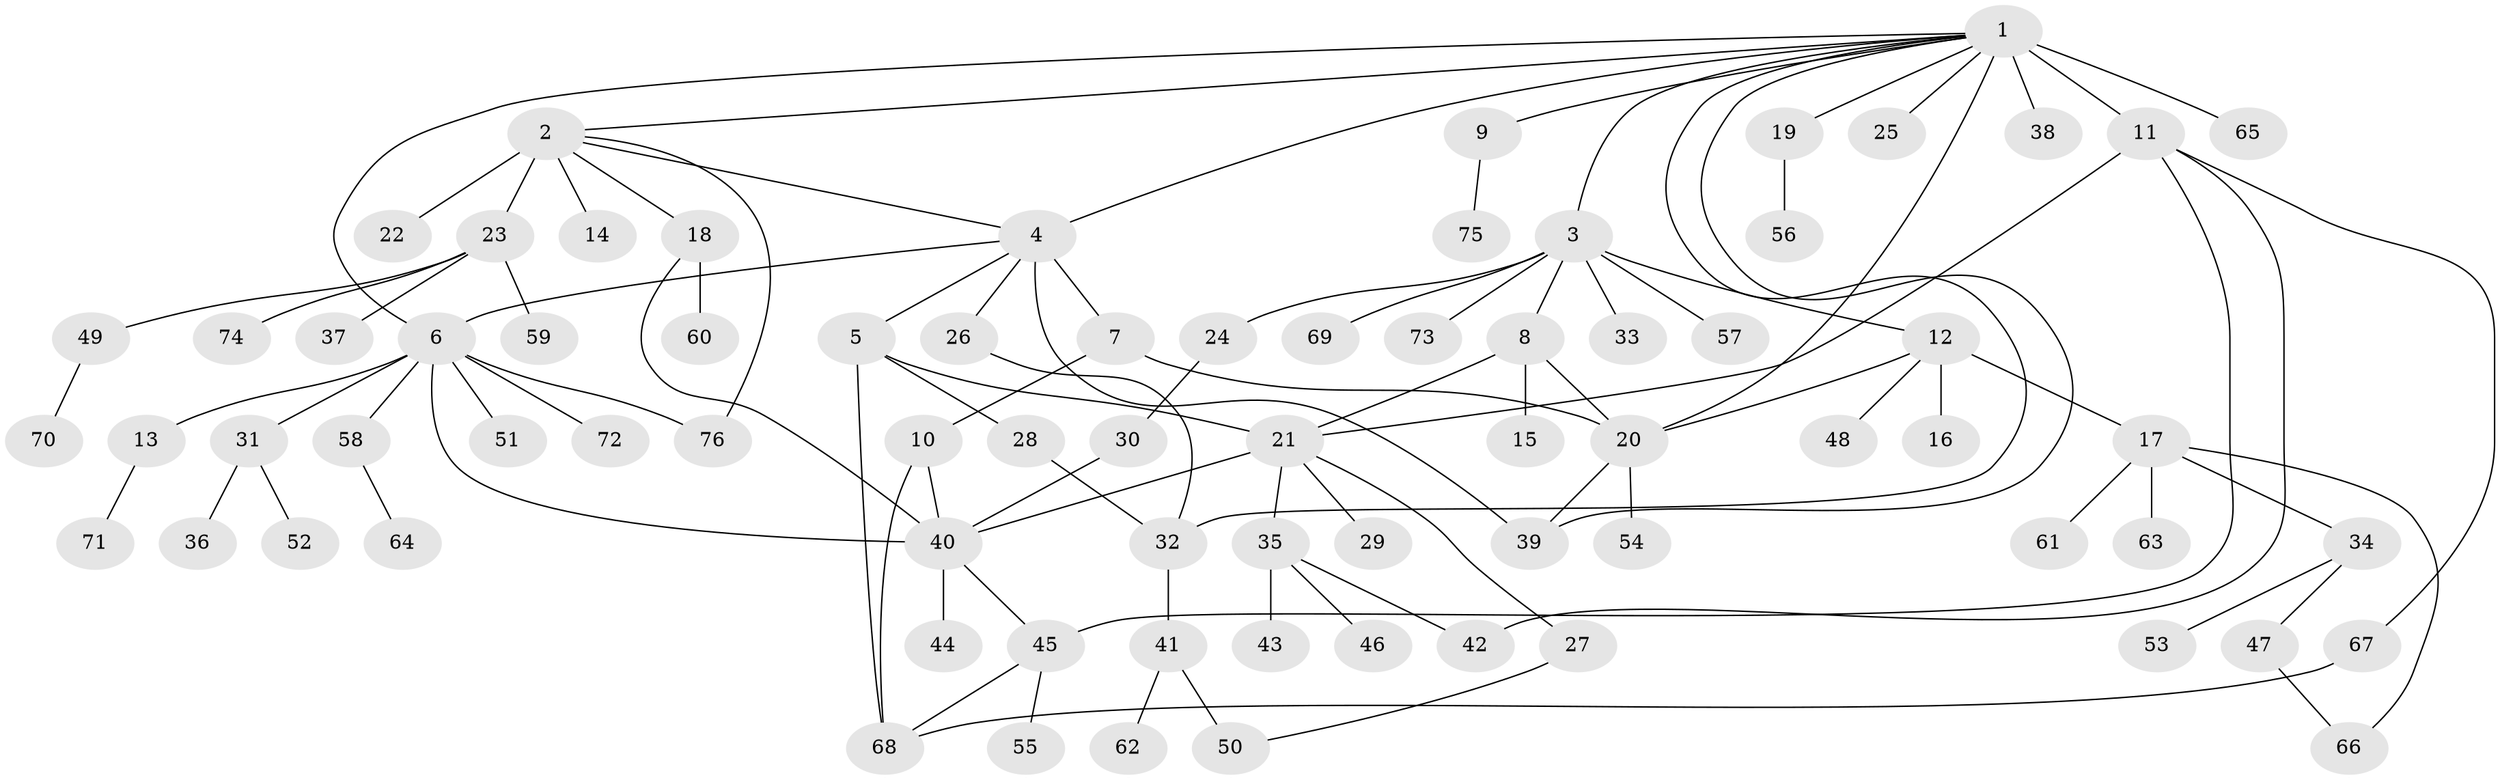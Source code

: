 // original degree distribution, {21: 0.006711409395973154, 13: 0.006711409395973154, 9: 0.013422818791946308, 10: 0.020134228187919462, 4: 0.026845637583892617, 2: 0.20134228187919462, 5: 0.026845637583892617, 3: 0.09395973154362416, 7: 0.013422818791946308, 1: 0.5637583892617449, 6: 0.020134228187919462, 8: 0.006711409395973154}
// Generated by graph-tools (version 1.1) at 2025/35/03/09/25 02:35:48]
// undirected, 76 vertices, 98 edges
graph export_dot {
graph [start="1"]
  node [color=gray90,style=filled];
  1;
  2;
  3;
  4;
  5;
  6;
  7;
  8;
  9;
  10;
  11;
  12;
  13;
  14;
  15;
  16;
  17;
  18;
  19;
  20;
  21;
  22;
  23;
  24;
  25;
  26;
  27;
  28;
  29;
  30;
  31;
  32;
  33;
  34;
  35;
  36;
  37;
  38;
  39;
  40;
  41;
  42;
  43;
  44;
  45;
  46;
  47;
  48;
  49;
  50;
  51;
  52;
  53;
  54;
  55;
  56;
  57;
  58;
  59;
  60;
  61;
  62;
  63;
  64;
  65;
  66;
  67;
  68;
  69;
  70;
  71;
  72;
  73;
  74;
  75;
  76;
  1 -- 2 [weight=1.0];
  1 -- 3 [weight=1.0];
  1 -- 4 [weight=1.0];
  1 -- 6 [weight=1.0];
  1 -- 9 [weight=1.0];
  1 -- 11 [weight=8.0];
  1 -- 19 [weight=1.0];
  1 -- 20 [weight=1.0];
  1 -- 25 [weight=1.0];
  1 -- 32 [weight=1.0];
  1 -- 38 [weight=1.0];
  1 -- 39 [weight=1.0];
  1 -- 65 [weight=1.0];
  2 -- 4 [weight=1.0];
  2 -- 14 [weight=1.0];
  2 -- 18 [weight=1.0];
  2 -- 22 [weight=5.0];
  2 -- 23 [weight=1.0];
  2 -- 76 [weight=2.0];
  3 -- 8 [weight=1.0];
  3 -- 12 [weight=1.0];
  3 -- 24 [weight=1.0];
  3 -- 33 [weight=1.0];
  3 -- 57 [weight=1.0];
  3 -- 69 [weight=1.0];
  3 -- 73 [weight=1.0];
  4 -- 5 [weight=1.0];
  4 -- 6 [weight=1.0];
  4 -- 7 [weight=1.0];
  4 -- 26 [weight=1.0];
  4 -- 39 [weight=3.0];
  5 -- 21 [weight=1.0];
  5 -- 28 [weight=1.0];
  5 -- 68 [weight=1.0];
  6 -- 13 [weight=1.0];
  6 -- 31 [weight=1.0];
  6 -- 40 [weight=1.0];
  6 -- 51 [weight=1.0];
  6 -- 58 [weight=1.0];
  6 -- 72 [weight=1.0];
  6 -- 76 [weight=1.0];
  7 -- 10 [weight=4.0];
  7 -- 20 [weight=1.0];
  8 -- 15 [weight=1.0];
  8 -- 20 [weight=1.0];
  8 -- 21 [weight=1.0];
  9 -- 75 [weight=1.0];
  10 -- 40 [weight=1.0];
  10 -- 68 [weight=1.0];
  11 -- 21 [weight=1.0];
  11 -- 42 [weight=1.0];
  11 -- 45 [weight=1.0];
  11 -- 67 [weight=1.0];
  12 -- 16 [weight=4.0];
  12 -- 17 [weight=1.0];
  12 -- 20 [weight=1.0];
  12 -- 48 [weight=1.0];
  13 -- 71 [weight=1.0];
  17 -- 34 [weight=1.0];
  17 -- 61 [weight=1.0];
  17 -- 63 [weight=1.0];
  17 -- 66 [weight=1.0];
  18 -- 40 [weight=1.0];
  18 -- 60 [weight=1.0];
  19 -- 56 [weight=1.0];
  20 -- 39 [weight=1.0];
  20 -- 54 [weight=1.0];
  21 -- 27 [weight=1.0];
  21 -- 29 [weight=1.0];
  21 -- 35 [weight=1.0];
  21 -- 40 [weight=1.0];
  23 -- 37 [weight=1.0];
  23 -- 49 [weight=1.0];
  23 -- 59 [weight=1.0];
  23 -- 74 [weight=1.0];
  24 -- 30 [weight=3.0];
  26 -- 32 [weight=1.0];
  27 -- 50 [weight=1.0];
  28 -- 32 [weight=1.0];
  30 -- 40 [weight=1.0];
  31 -- 36 [weight=1.0];
  31 -- 52 [weight=1.0];
  32 -- 41 [weight=1.0];
  34 -- 47 [weight=1.0];
  34 -- 53 [weight=1.0];
  35 -- 42 [weight=1.0];
  35 -- 43 [weight=1.0];
  35 -- 46 [weight=1.0];
  40 -- 44 [weight=3.0];
  40 -- 45 [weight=1.0];
  41 -- 50 [weight=3.0];
  41 -- 62 [weight=1.0];
  45 -- 55 [weight=1.0];
  45 -- 68 [weight=1.0];
  47 -- 66 [weight=1.0];
  49 -- 70 [weight=1.0];
  58 -- 64 [weight=1.0];
  67 -- 68 [weight=1.0];
}

